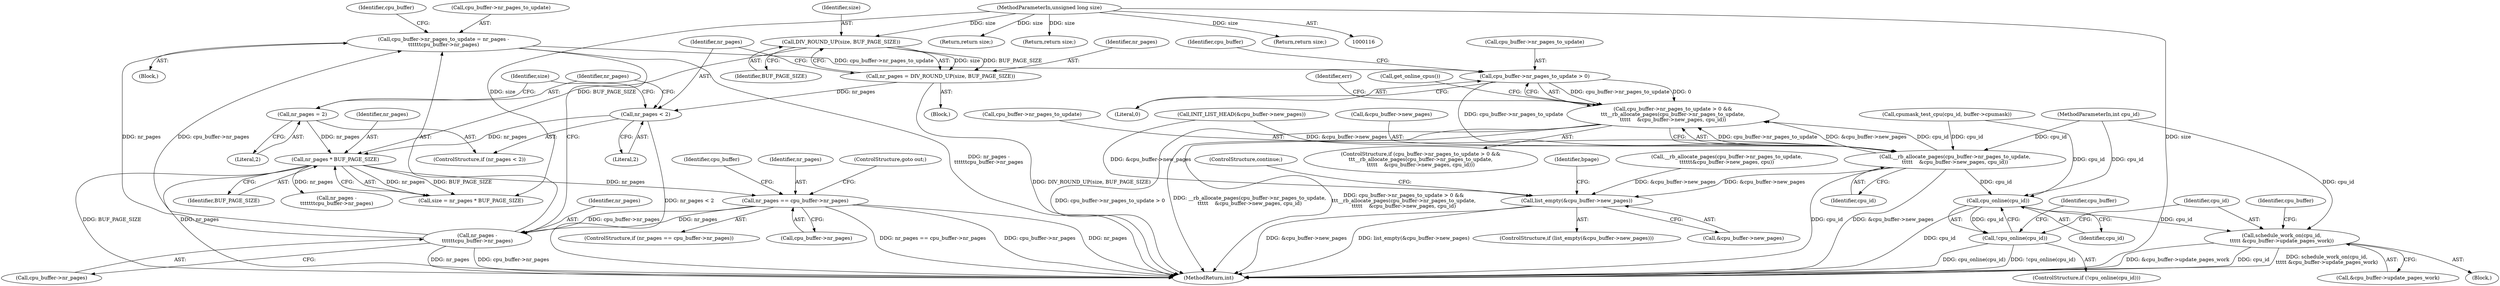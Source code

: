 digraph "0_linux_59643d1535eb220668692a5359de22545af579f6@pointer" {
"1000314" [label="(Call,cpu_buffer->nr_pages_to_update = nr_pages -\n\t\t\t\t\t\tcpu_buffer->nr_pages)"];
"1000318" [label="(Call,nr_pages -\n\t\t\t\t\t\tcpu_buffer->nr_pages)"];
"1000308" [label="(Call,nr_pages == cpu_buffer->nr_pages)"];
"1000160" [label="(Call,nr_pages * BUF_PAGE_SIZE)"];
"1000152" [label="(Call,nr_pages < 2)"];
"1000146" [label="(Call,nr_pages = DIV_ROUND_UP(size, BUF_PAGE_SIZE))"];
"1000148" [label="(Call,DIV_ROUND_UP(size, BUF_PAGE_SIZE))"];
"1000118" [label="(MethodParameterIn,unsigned long size)"];
"1000155" [label="(Call,nr_pages = 2)"];
"1000330" [label="(Call,cpu_buffer->nr_pages_to_update > 0)"];
"1000329" [label="(Call,cpu_buffer->nr_pages_to_update > 0 &&\n\t\t\t__rb_allocate_pages(cpu_buffer->nr_pages_to_update,\n\t\t\t\t\t    &cpu_buffer->new_pages, cpu_id))"];
"1000335" [label="(Call,__rb_allocate_pages(cpu_buffer->nr_pages_to_update,\n\t\t\t\t\t    &cpu_buffer->new_pages, cpu_id))"];
"1000353" [label="(Call,cpu_online(cpu_id))"];
"1000352" [label="(Call,!cpu_online(cpu_id))"];
"1000359" [label="(Call,schedule_work_on(cpu_id,\n\t\t\t\t\t &cpu_buffer->update_pages_work))"];
"1000429" [label="(Call,list_empty(&cpu_buffer->new_pages))"];
"1000316" [label="(Identifier,cpu_buffer)"];
"1000439" [label="(Identifier,bpage)"];
"1000309" [label="(Identifier,nr_pages)"];
"1000360" [label="(Identifier,cpu_id)"];
"1000146" [label="(Call,nr_pages = DIV_ROUND_UP(size, BUF_PAGE_SIZE))"];
"1000339" [label="(Call,&cpu_buffer->new_pages)"];
"1000131" [label="(Return,return size;)"];
"1000326" [label="(Identifier,cpu_buffer)"];
"1000119" [label="(MethodParameterIn,int cpu_id)"];
"1000212" [label="(Call,__rb_allocate_pages(cpu_buffer->nr_pages_to_update,\n\t\t\t\t\t\t&cpu_buffer->new_pages, cpu))"];
"1000161" [label="(Identifier,nr_pages)"];
"1000334" [label="(Literal,0)"];
"1000335" [label="(Call,__rb_allocate_pages(cpu_buffer->nr_pages_to_update,\n\t\t\t\t\t    &cpu_buffer->new_pages, cpu_id))"];
"1000329" [label="(Call,cpu_buffer->nr_pages_to_update > 0 &&\n\t\t\t__rb_allocate_pages(cpu_buffer->nr_pages_to_update,\n\t\t\t\t\t    &cpu_buffer->new_pages, cpu_id))"];
"1000350" [label="(Call,get_online_cpus())"];
"1000353" [label="(Call,cpu_online(cpu_id))"];
"1000352" [label="(Call,!cpu_online(cpu_id))"];
"1000330" [label="(Call,cpu_buffer->nr_pages_to_update > 0)"];
"1000354" [label="(Identifier,cpu_id)"];
"1000315" [label="(Call,cpu_buffer->nr_pages_to_update)"];
"1000150" [label="(Identifier,BUF_PAGE_SIZE)"];
"1000356" [label="(Identifier,cpu_buffer)"];
"1000319" [label="(Identifier,nr_pages)"];
"1000155" [label="(Call,nr_pages = 2)"];
"1000320" [label="(Call,cpu_buffer->nr_pages)"];
"1000434" [label="(ControlStructure,continue;)"];
"1000144" [label="(Return,return size;)"];
"1000162" [label="(Identifier,BUF_PAGE_SIZE)"];
"1000318" [label="(Call,nr_pages -\n\t\t\t\t\t\tcpu_buffer->nr_pages)"];
"1000346" [label="(Identifier,err)"];
"1000152" [label="(Call,nr_pages < 2)"];
"1000147" [label="(Identifier,nr_pages)"];
"1000331" [label="(Call,cpu_buffer->nr_pages_to_update)"];
"1000294" [label="(Call,cpumask_test_cpu(cpu_id, buffer->cpumask))"];
"1000428" [label="(ControlStructure,if (list_empty(&cpu_buffer->new_pages)))"];
"1000194" [label="(Call,nr_pages -\n\t\t\t\t\t\t\tcpu_buffer->nr_pages)"];
"1000148" [label="(Call,DIV_ROUND_UP(size, BUF_PAGE_SIZE))"];
"1000159" [label="(Identifier,size)"];
"1000118" [label="(MethodParameterIn,unsigned long size)"];
"1000410" [label="(Return,return size;)"];
"1000359" [label="(Call,schedule_work_on(cpu_id,\n\t\t\t\t\t &cpu_buffer->update_pages_work))"];
"1000343" [label="(Identifier,cpu_id)"];
"1000314" [label="(Call,cpu_buffer->nr_pages_to_update = nr_pages -\n\t\t\t\t\t\tcpu_buffer->nr_pages)"];
"1000157" [label="(Literal,2)"];
"1000308" [label="(Call,nr_pages == cpu_buffer->nr_pages)"];
"1000158" [label="(Call,size = nr_pages * BUF_PAGE_SIZE)"];
"1000307" [label="(ControlStructure,if (nr_pages == cpu_buffer->nr_pages))"];
"1000328" [label="(ControlStructure,if (cpu_buffer->nr_pages_to_update > 0 &&\n\t\t\t__rb_allocate_pages(cpu_buffer->nr_pages_to_update,\n\t\t\t\t\t    &cpu_buffer->new_pages, cpu_id)))"];
"1000450" [label="(MethodReturn,int)"];
"1000358" [label="(Block,)"];
"1000351" [label="(ControlStructure,if (!cpu_online(cpu_id)))"];
"1000153" [label="(Identifier,nr_pages)"];
"1000120" [label="(Block,)"];
"1000337" [label="(Identifier,cpu_buffer)"];
"1000323" [label="(Call,INIT_LIST_HEAD(&cpu_buffer->new_pages))"];
"1000291" [label="(Block,)"];
"1000156" [label="(Identifier,nr_pages)"];
"1000149" [label="(Identifier,size)"];
"1000151" [label="(ControlStructure,if (nr_pages < 2))"];
"1000430" [label="(Call,&cpu_buffer->new_pages)"];
"1000310" [label="(Call,cpu_buffer->nr_pages)"];
"1000313" [label="(ControlStructure,goto out;)"];
"1000154" [label="(Literal,2)"];
"1000160" [label="(Call,nr_pages * BUF_PAGE_SIZE)"];
"1000429" [label="(Call,list_empty(&cpu_buffer->new_pages))"];
"1000361" [label="(Call,&cpu_buffer->update_pages_work)"];
"1000368" [label="(Identifier,cpu_buffer)"];
"1000336" [label="(Call,cpu_buffer->nr_pages_to_update)"];
"1000314" -> "1000291"  [label="AST: "];
"1000314" -> "1000318"  [label="CFG: "];
"1000315" -> "1000314"  [label="AST: "];
"1000318" -> "1000314"  [label="AST: "];
"1000326" -> "1000314"  [label="CFG: "];
"1000314" -> "1000450"  [label="DDG: nr_pages -\n\t\t\t\t\t\tcpu_buffer->nr_pages"];
"1000318" -> "1000314"  [label="DDG: nr_pages"];
"1000318" -> "1000314"  [label="DDG: cpu_buffer->nr_pages"];
"1000314" -> "1000330"  [label="DDG: cpu_buffer->nr_pages_to_update"];
"1000318" -> "1000320"  [label="CFG: "];
"1000319" -> "1000318"  [label="AST: "];
"1000320" -> "1000318"  [label="AST: "];
"1000318" -> "1000450"  [label="DDG: nr_pages"];
"1000318" -> "1000450"  [label="DDG: cpu_buffer->nr_pages"];
"1000308" -> "1000318"  [label="DDG: nr_pages"];
"1000308" -> "1000318"  [label="DDG: cpu_buffer->nr_pages"];
"1000308" -> "1000307"  [label="AST: "];
"1000308" -> "1000310"  [label="CFG: "];
"1000309" -> "1000308"  [label="AST: "];
"1000310" -> "1000308"  [label="AST: "];
"1000313" -> "1000308"  [label="CFG: "];
"1000316" -> "1000308"  [label="CFG: "];
"1000308" -> "1000450"  [label="DDG: cpu_buffer->nr_pages"];
"1000308" -> "1000450"  [label="DDG: nr_pages"];
"1000308" -> "1000450"  [label="DDG: nr_pages == cpu_buffer->nr_pages"];
"1000160" -> "1000308"  [label="DDG: nr_pages"];
"1000160" -> "1000158"  [label="AST: "];
"1000160" -> "1000162"  [label="CFG: "];
"1000161" -> "1000160"  [label="AST: "];
"1000162" -> "1000160"  [label="AST: "];
"1000158" -> "1000160"  [label="CFG: "];
"1000160" -> "1000450"  [label="DDG: BUF_PAGE_SIZE"];
"1000160" -> "1000450"  [label="DDG: nr_pages"];
"1000160" -> "1000158"  [label="DDG: nr_pages"];
"1000160" -> "1000158"  [label="DDG: BUF_PAGE_SIZE"];
"1000152" -> "1000160"  [label="DDG: nr_pages"];
"1000155" -> "1000160"  [label="DDG: nr_pages"];
"1000148" -> "1000160"  [label="DDG: BUF_PAGE_SIZE"];
"1000160" -> "1000194"  [label="DDG: nr_pages"];
"1000152" -> "1000151"  [label="AST: "];
"1000152" -> "1000154"  [label="CFG: "];
"1000153" -> "1000152"  [label="AST: "];
"1000154" -> "1000152"  [label="AST: "];
"1000156" -> "1000152"  [label="CFG: "];
"1000159" -> "1000152"  [label="CFG: "];
"1000152" -> "1000450"  [label="DDG: nr_pages < 2"];
"1000146" -> "1000152"  [label="DDG: nr_pages"];
"1000146" -> "1000120"  [label="AST: "];
"1000146" -> "1000148"  [label="CFG: "];
"1000147" -> "1000146"  [label="AST: "];
"1000148" -> "1000146"  [label="AST: "];
"1000153" -> "1000146"  [label="CFG: "];
"1000146" -> "1000450"  [label="DDG: DIV_ROUND_UP(size, BUF_PAGE_SIZE)"];
"1000148" -> "1000146"  [label="DDG: size"];
"1000148" -> "1000146"  [label="DDG: BUF_PAGE_SIZE"];
"1000148" -> "1000150"  [label="CFG: "];
"1000149" -> "1000148"  [label="AST: "];
"1000150" -> "1000148"  [label="AST: "];
"1000118" -> "1000148"  [label="DDG: size"];
"1000118" -> "1000116"  [label="AST: "];
"1000118" -> "1000450"  [label="DDG: size"];
"1000118" -> "1000131"  [label="DDG: size"];
"1000118" -> "1000144"  [label="DDG: size"];
"1000118" -> "1000158"  [label="DDG: size"];
"1000118" -> "1000410"  [label="DDG: size"];
"1000155" -> "1000151"  [label="AST: "];
"1000155" -> "1000157"  [label="CFG: "];
"1000156" -> "1000155"  [label="AST: "];
"1000157" -> "1000155"  [label="AST: "];
"1000159" -> "1000155"  [label="CFG: "];
"1000330" -> "1000329"  [label="AST: "];
"1000330" -> "1000334"  [label="CFG: "];
"1000331" -> "1000330"  [label="AST: "];
"1000334" -> "1000330"  [label="AST: "];
"1000337" -> "1000330"  [label="CFG: "];
"1000329" -> "1000330"  [label="CFG: "];
"1000330" -> "1000329"  [label="DDG: cpu_buffer->nr_pages_to_update"];
"1000330" -> "1000329"  [label="DDG: 0"];
"1000330" -> "1000335"  [label="DDG: cpu_buffer->nr_pages_to_update"];
"1000329" -> "1000328"  [label="AST: "];
"1000329" -> "1000335"  [label="CFG: "];
"1000335" -> "1000329"  [label="AST: "];
"1000346" -> "1000329"  [label="CFG: "];
"1000350" -> "1000329"  [label="CFG: "];
"1000329" -> "1000450"  [label="DDG: cpu_buffer->nr_pages_to_update > 0 &&\n\t\t\t__rb_allocate_pages(cpu_buffer->nr_pages_to_update,\n\t\t\t\t\t    &cpu_buffer->new_pages, cpu_id)"];
"1000329" -> "1000450"  [label="DDG: cpu_buffer->nr_pages_to_update > 0"];
"1000329" -> "1000450"  [label="DDG: __rb_allocate_pages(cpu_buffer->nr_pages_to_update,\n\t\t\t\t\t    &cpu_buffer->new_pages, cpu_id)"];
"1000335" -> "1000329"  [label="DDG: cpu_buffer->nr_pages_to_update"];
"1000335" -> "1000329"  [label="DDG: &cpu_buffer->new_pages"];
"1000335" -> "1000329"  [label="DDG: cpu_id"];
"1000335" -> "1000343"  [label="CFG: "];
"1000336" -> "1000335"  [label="AST: "];
"1000339" -> "1000335"  [label="AST: "];
"1000343" -> "1000335"  [label="AST: "];
"1000335" -> "1000450"  [label="DDG: &cpu_buffer->new_pages"];
"1000335" -> "1000450"  [label="DDG: cpu_id"];
"1000323" -> "1000335"  [label="DDG: &cpu_buffer->new_pages"];
"1000294" -> "1000335"  [label="DDG: cpu_id"];
"1000119" -> "1000335"  [label="DDG: cpu_id"];
"1000335" -> "1000353"  [label="DDG: cpu_id"];
"1000335" -> "1000429"  [label="DDG: &cpu_buffer->new_pages"];
"1000353" -> "1000352"  [label="AST: "];
"1000353" -> "1000354"  [label="CFG: "];
"1000354" -> "1000353"  [label="AST: "];
"1000352" -> "1000353"  [label="CFG: "];
"1000353" -> "1000450"  [label="DDG: cpu_id"];
"1000353" -> "1000352"  [label="DDG: cpu_id"];
"1000294" -> "1000353"  [label="DDG: cpu_id"];
"1000119" -> "1000353"  [label="DDG: cpu_id"];
"1000353" -> "1000359"  [label="DDG: cpu_id"];
"1000352" -> "1000351"  [label="AST: "];
"1000356" -> "1000352"  [label="CFG: "];
"1000360" -> "1000352"  [label="CFG: "];
"1000352" -> "1000450"  [label="DDG: cpu_online(cpu_id)"];
"1000352" -> "1000450"  [label="DDG: !cpu_online(cpu_id)"];
"1000359" -> "1000358"  [label="AST: "];
"1000359" -> "1000361"  [label="CFG: "];
"1000360" -> "1000359"  [label="AST: "];
"1000361" -> "1000359"  [label="AST: "];
"1000368" -> "1000359"  [label="CFG: "];
"1000359" -> "1000450"  [label="DDG: &cpu_buffer->update_pages_work"];
"1000359" -> "1000450"  [label="DDG: cpu_id"];
"1000359" -> "1000450"  [label="DDG: schedule_work_on(cpu_id,\n\t\t\t\t\t &cpu_buffer->update_pages_work)"];
"1000119" -> "1000359"  [label="DDG: cpu_id"];
"1000429" -> "1000428"  [label="AST: "];
"1000429" -> "1000430"  [label="CFG: "];
"1000430" -> "1000429"  [label="AST: "];
"1000434" -> "1000429"  [label="CFG: "];
"1000439" -> "1000429"  [label="CFG: "];
"1000429" -> "1000450"  [label="DDG: &cpu_buffer->new_pages"];
"1000429" -> "1000450"  [label="DDG: list_empty(&cpu_buffer->new_pages)"];
"1000212" -> "1000429"  [label="DDG: &cpu_buffer->new_pages"];
"1000323" -> "1000429"  [label="DDG: &cpu_buffer->new_pages"];
}
